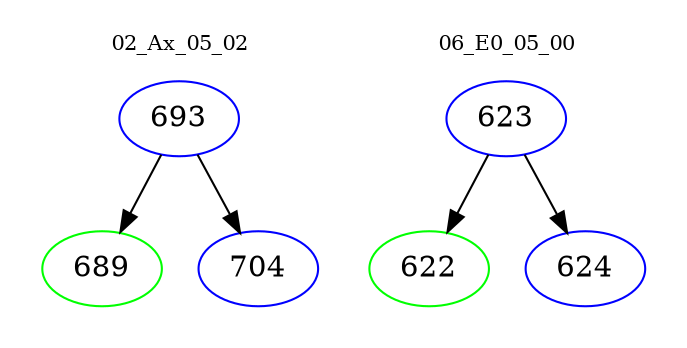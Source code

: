 digraph{
subgraph cluster_0 {
color = white
label = "02_Ax_05_02";
fontsize=10;
T0_693 [label="693", color="blue"]
T0_693 -> T0_689 [color="black"]
T0_689 [label="689", color="green"]
T0_693 -> T0_704 [color="black"]
T0_704 [label="704", color="blue"]
}
subgraph cluster_1 {
color = white
label = "06_E0_05_00";
fontsize=10;
T1_623 [label="623", color="blue"]
T1_623 -> T1_622 [color="black"]
T1_622 [label="622", color="green"]
T1_623 -> T1_624 [color="black"]
T1_624 [label="624", color="blue"]
}
}
